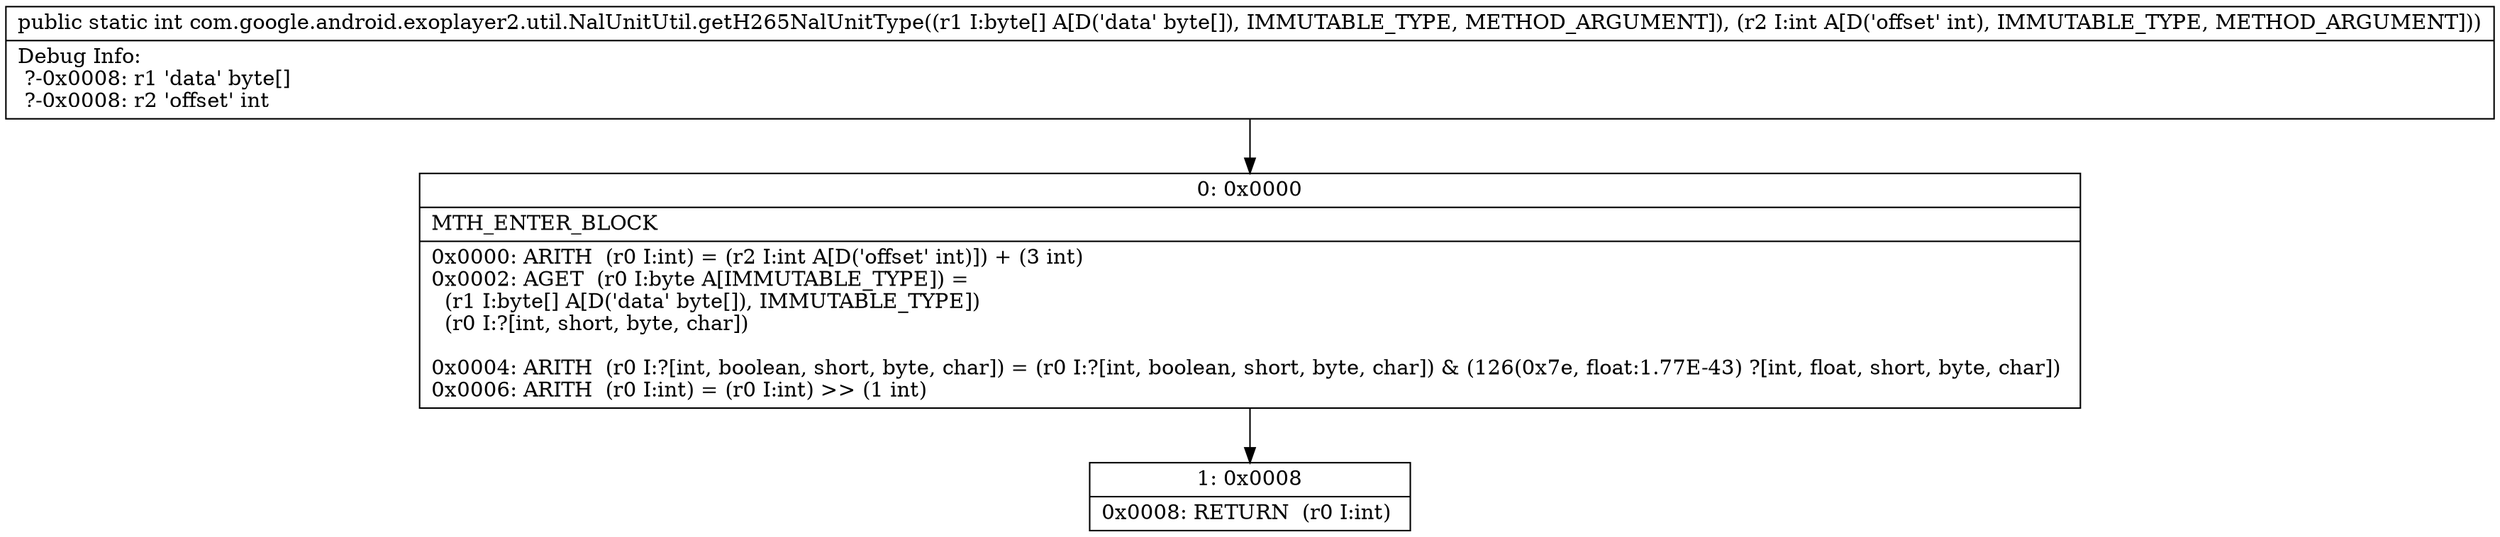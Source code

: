 digraph "CFG forcom.google.android.exoplayer2.util.NalUnitUtil.getH265NalUnitType([BI)I" {
Node_0 [shape=record,label="{0\:\ 0x0000|MTH_ENTER_BLOCK\l|0x0000: ARITH  (r0 I:int) = (r2 I:int A[D('offset' int)]) + (3 int) \l0x0002: AGET  (r0 I:byte A[IMMUTABLE_TYPE]) = \l  (r1 I:byte[] A[D('data' byte[]), IMMUTABLE_TYPE])\l  (r0 I:?[int, short, byte, char])\l \l0x0004: ARITH  (r0 I:?[int, boolean, short, byte, char]) = (r0 I:?[int, boolean, short, byte, char]) & (126(0x7e, float:1.77E\-43) ?[int, float, short, byte, char]) \l0x0006: ARITH  (r0 I:int) = (r0 I:int) \>\> (1 int) \l}"];
Node_1 [shape=record,label="{1\:\ 0x0008|0x0008: RETURN  (r0 I:int) \l}"];
MethodNode[shape=record,label="{public static int com.google.android.exoplayer2.util.NalUnitUtil.getH265NalUnitType((r1 I:byte[] A[D('data' byte[]), IMMUTABLE_TYPE, METHOD_ARGUMENT]), (r2 I:int A[D('offset' int), IMMUTABLE_TYPE, METHOD_ARGUMENT]))  | Debug Info:\l  ?\-0x0008: r1 'data' byte[]\l  ?\-0x0008: r2 'offset' int\l}"];
MethodNode -> Node_0;
Node_0 -> Node_1;
}

